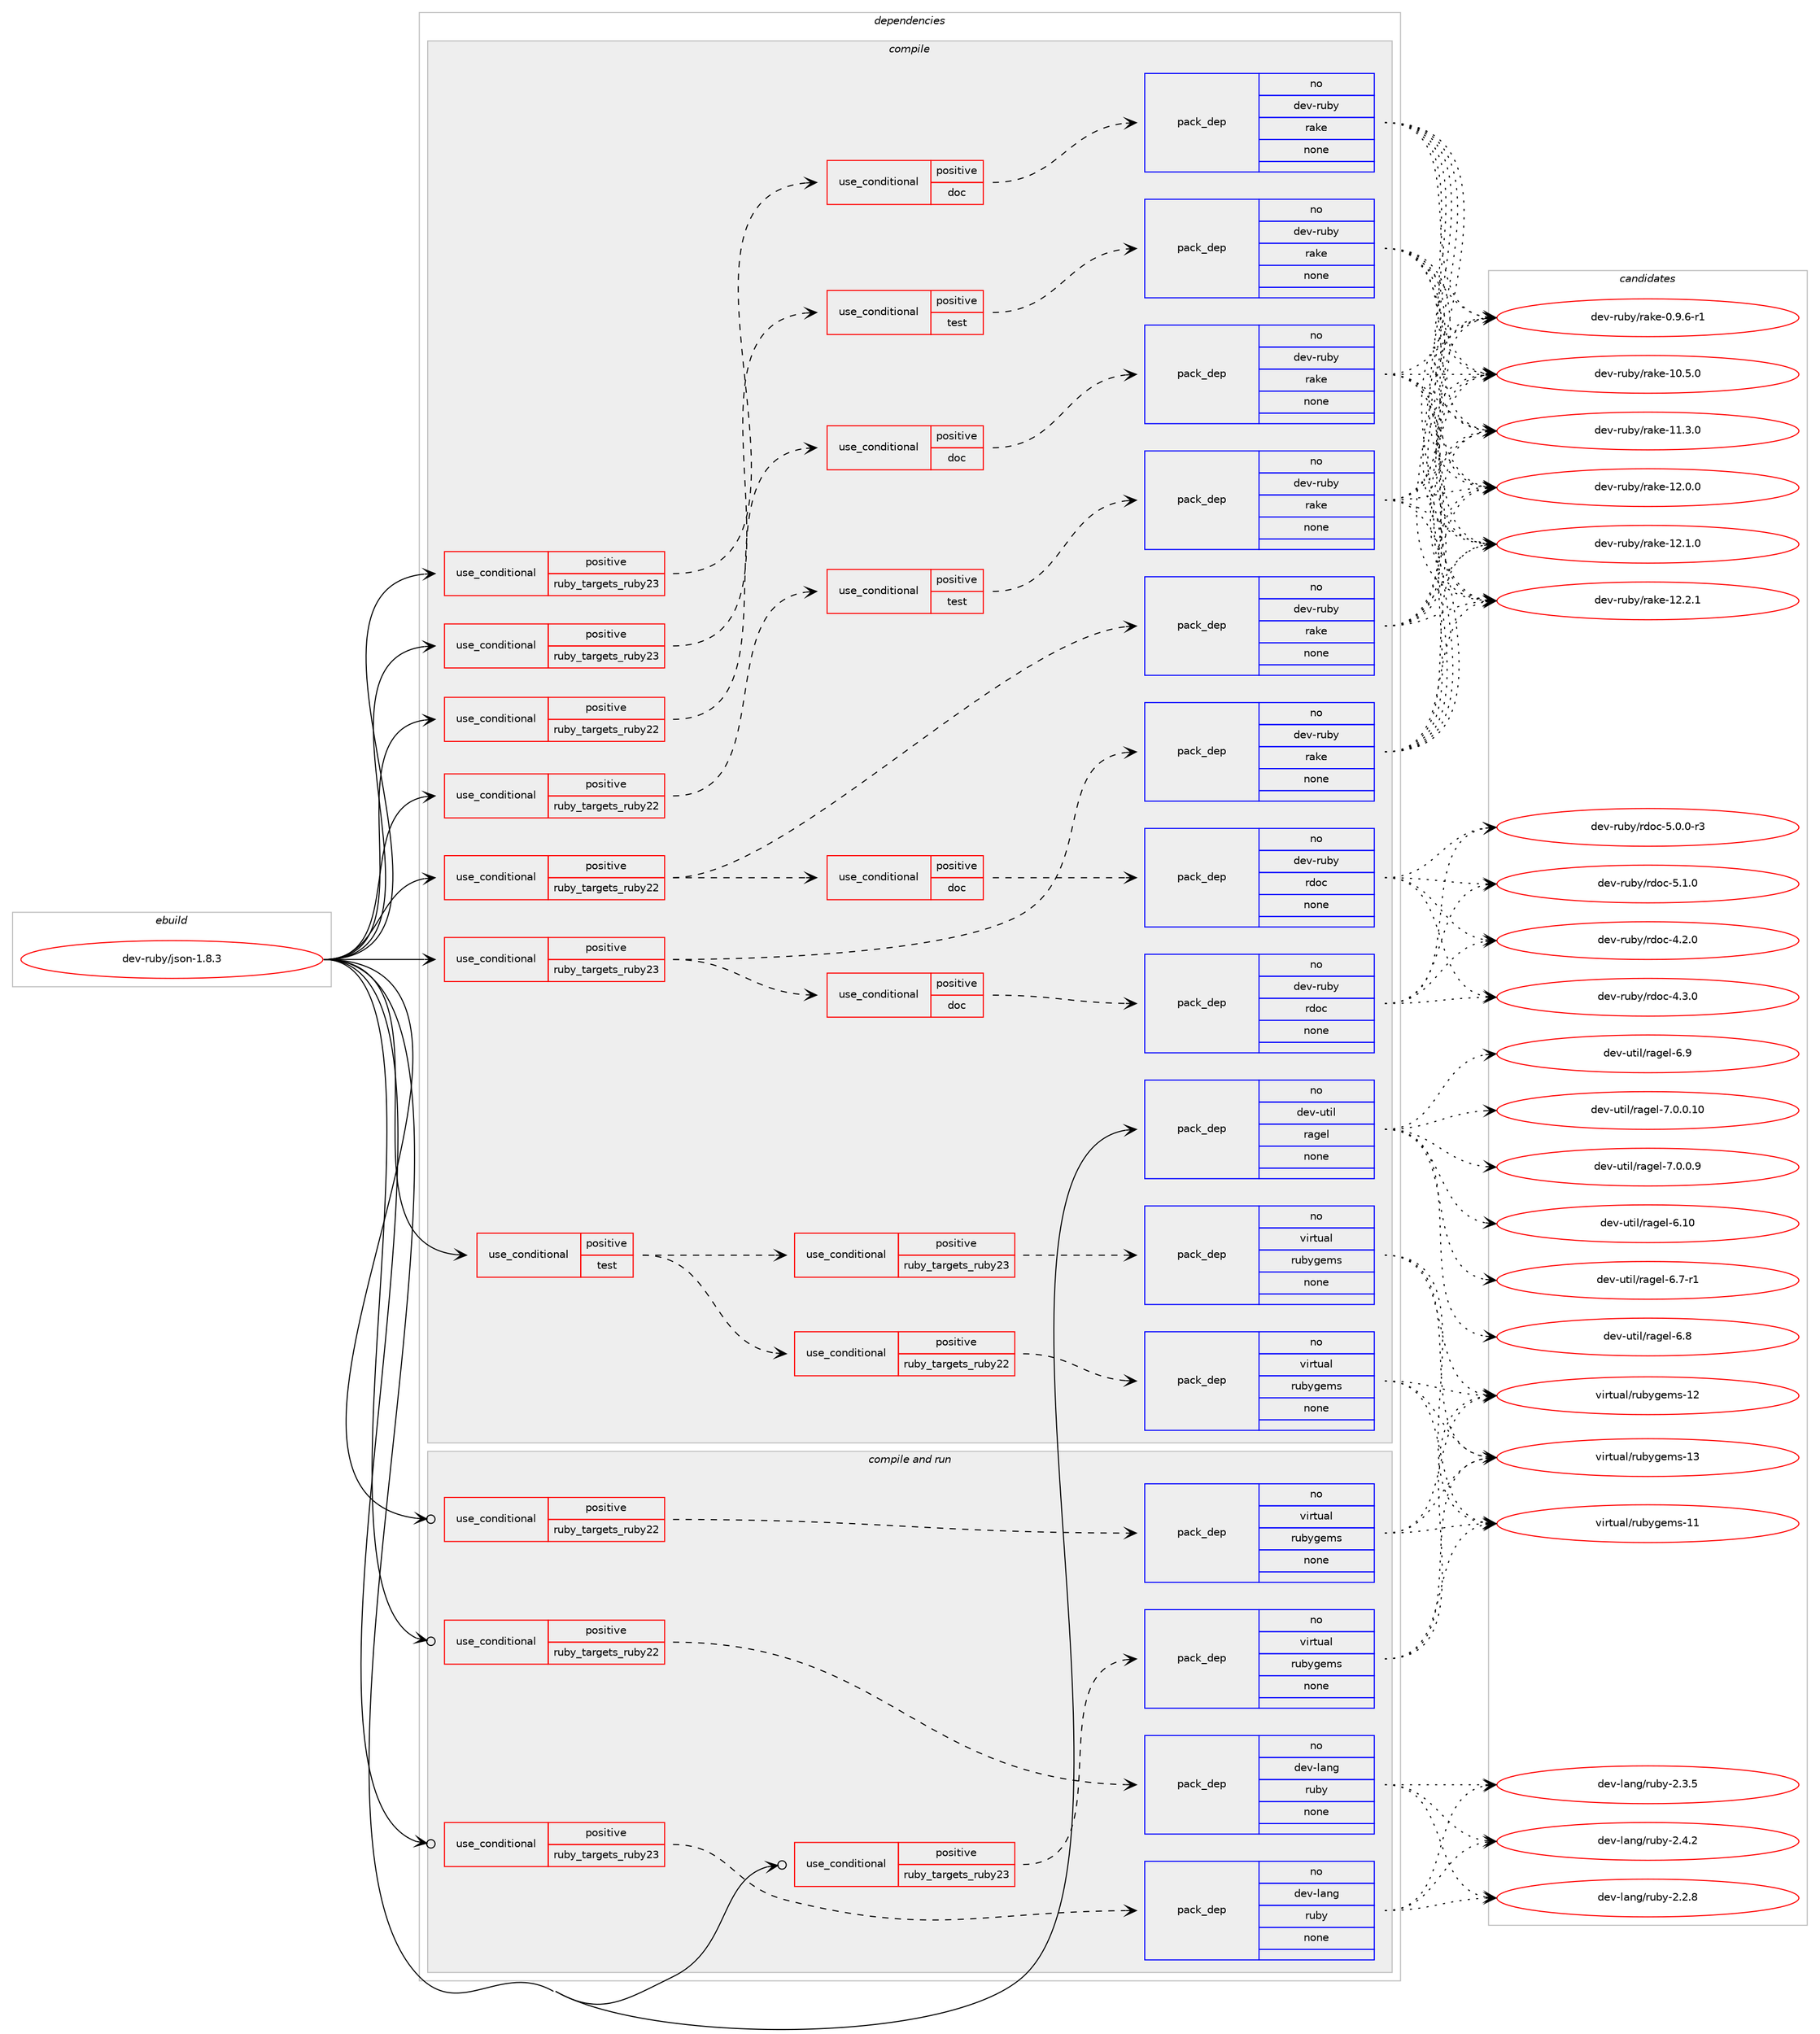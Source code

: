 digraph prolog {

# *************
# Graph options
# *************

newrank=true;
concentrate=true;
compound=true;
graph [rankdir=LR,fontname=Helvetica,fontsize=10,ranksep=1.5];#, ranksep=2.5, nodesep=0.2];
edge  [arrowhead=vee];
node  [fontname=Helvetica,fontsize=10];

# **********
# The ebuild
# **********

subgraph cluster_leftcol {
color=gray;
rank=same;
label=<<i>ebuild</i>>;
id [label="dev-ruby/json-1.8.3", color=red, width=4, href="../dev-ruby/json-1.8.3.svg"];
}

# ****************
# The dependencies
# ****************

subgraph cluster_midcol {
color=gray;
label=<<i>dependencies</i>>;
subgraph cluster_compile {
fillcolor="#eeeeee";
style=filled;
label=<<i>compile</i>>;
subgraph cond60067 {
dependency244650 [label=<<TABLE BORDER="0" CELLBORDER="1" CELLSPACING="0" CELLPADDING="4"><TR><TD ROWSPAN="3" CELLPADDING="10">use_conditional</TD></TR><TR><TD>positive</TD></TR><TR><TD>ruby_targets_ruby22</TD></TR></TABLE>>, shape=none, color=red];
subgraph cond60068 {
dependency244651 [label=<<TABLE BORDER="0" CELLBORDER="1" CELLSPACING="0" CELLPADDING="4"><TR><TD ROWSPAN="3" CELLPADDING="10">use_conditional</TD></TR><TR><TD>positive</TD></TR><TR><TD>doc</TD></TR></TABLE>>, shape=none, color=red];
subgraph pack180492 {
dependency244652 [label=<<TABLE BORDER="0" CELLBORDER="1" CELLSPACING="0" CELLPADDING="4" WIDTH="220"><TR><TD ROWSPAN="6" CELLPADDING="30">pack_dep</TD></TR><TR><TD WIDTH="110">no</TD></TR><TR><TD>dev-ruby</TD></TR><TR><TD>rake</TD></TR><TR><TD>none</TD></TR><TR><TD></TD></TR></TABLE>>, shape=none, color=blue];
}
dependency244651:e -> dependency244652:w [weight=20,style="dashed",arrowhead="vee"];
}
dependency244650:e -> dependency244651:w [weight=20,style="dashed",arrowhead="vee"];
}
id:e -> dependency244650:w [weight=20,style="solid",arrowhead="vee"];
subgraph cond60069 {
dependency244653 [label=<<TABLE BORDER="0" CELLBORDER="1" CELLSPACING="0" CELLPADDING="4"><TR><TD ROWSPAN="3" CELLPADDING="10">use_conditional</TD></TR><TR><TD>positive</TD></TR><TR><TD>ruby_targets_ruby22</TD></TR></TABLE>>, shape=none, color=red];
subgraph cond60070 {
dependency244654 [label=<<TABLE BORDER="0" CELLBORDER="1" CELLSPACING="0" CELLPADDING="4"><TR><TD ROWSPAN="3" CELLPADDING="10">use_conditional</TD></TR><TR><TD>positive</TD></TR><TR><TD>test</TD></TR></TABLE>>, shape=none, color=red];
subgraph pack180493 {
dependency244655 [label=<<TABLE BORDER="0" CELLBORDER="1" CELLSPACING="0" CELLPADDING="4" WIDTH="220"><TR><TD ROWSPAN="6" CELLPADDING="30">pack_dep</TD></TR><TR><TD WIDTH="110">no</TD></TR><TR><TD>dev-ruby</TD></TR><TR><TD>rake</TD></TR><TR><TD>none</TD></TR><TR><TD></TD></TR></TABLE>>, shape=none, color=blue];
}
dependency244654:e -> dependency244655:w [weight=20,style="dashed",arrowhead="vee"];
}
dependency244653:e -> dependency244654:w [weight=20,style="dashed",arrowhead="vee"];
}
id:e -> dependency244653:w [weight=20,style="solid",arrowhead="vee"];
subgraph cond60071 {
dependency244656 [label=<<TABLE BORDER="0" CELLBORDER="1" CELLSPACING="0" CELLPADDING="4"><TR><TD ROWSPAN="3" CELLPADDING="10">use_conditional</TD></TR><TR><TD>positive</TD></TR><TR><TD>ruby_targets_ruby22</TD></TR></TABLE>>, shape=none, color=red];
subgraph pack180494 {
dependency244657 [label=<<TABLE BORDER="0" CELLBORDER="1" CELLSPACING="0" CELLPADDING="4" WIDTH="220"><TR><TD ROWSPAN="6" CELLPADDING="30">pack_dep</TD></TR><TR><TD WIDTH="110">no</TD></TR><TR><TD>dev-ruby</TD></TR><TR><TD>rake</TD></TR><TR><TD>none</TD></TR><TR><TD></TD></TR></TABLE>>, shape=none, color=blue];
}
dependency244656:e -> dependency244657:w [weight=20,style="dashed",arrowhead="vee"];
subgraph cond60072 {
dependency244658 [label=<<TABLE BORDER="0" CELLBORDER="1" CELLSPACING="0" CELLPADDING="4"><TR><TD ROWSPAN="3" CELLPADDING="10">use_conditional</TD></TR><TR><TD>positive</TD></TR><TR><TD>doc</TD></TR></TABLE>>, shape=none, color=red];
subgraph pack180495 {
dependency244659 [label=<<TABLE BORDER="0" CELLBORDER="1" CELLSPACING="0" CELLPADDING="4" WIDTH="220"><TR><TD ROWSPAN="6" CELLPADDING="30">pack_dep</TD></TR><TR><TD WIDTH="110">no</TD></TR><TR><TD>dev-ruby</TD></TR><TR><TD>rdoc</TD></TR><TR><TD>none</TD></TR><TR><TD></TD></TR></TABLE>>, shape=none, color=blue];
}
dependency244658:e -> dependency244659:w [weight=20,style="dashed",arrowhead="vee"];
}
dependency244656:e -> dependency244658:w [weight=20,style="dashed",arrowhead="vee"];
}
id:e -> dependency244656:w [weight=20,style="solid",arrowhead="vee"];
subgraph cond60073 {
dependency244660 [label=<<TABLE BORDER="0" CELLBORDER="1" CELLSPACING="0" CELLPADDING="4"><TR><TD ROWSPAN="3" CELLPADDING="10">use_conditional</TD></TR><TR><TD>positive</TD></TR><TR><TD>ruby_targets_ruby23</TD></TR></TABLE>>, shape=none, color=red];
subgraph cond60074 {
dependency244661 [label=<<TABLE BORDER="0" CELLBORDER="1" CELLSPACING="0" CELLPADDING="4"><TR><TD ROWSPAN="3" CELLPADDING="10">use_conditional</TD></TR><TR><TD>positive</TD></TR><TR><TD>doc</TD></TR></TABLE>>, shape=none, color=red];
subgraph pack180496 {
dependency244662 [label=<<TABLE BORDER="0" CELLBORDER="1" CELLSPACING="0" CELLPADDING="4" WIDTH="220"><TR><TD ROWSPAN="6" CELLPADDING="30">pack_dep</TD></TR><TR><TD WIDTH="110">no</TD></TR><TR><TD>dev-ruby</TD></TR><TR><TD>rake</TD></TR><TR><TD>none</TD></TR><TR><TD></TD></TR></TABLE>>, shape=none, color=blue];
}
dependency244661:e -> dependency244662:w [weight=20,style="dashed",arrowhead="vee"];
}
dependency244660:e -> dependency244661:w [weight=20,style="dashed",arrowhead="vee"];
}
id:e -> dependency244660:w [weight=20,style="solid",arrowhead="vee"];
subgraph cond60075 {
dependency244663 [label=<<TABLE BORDER="0" CELLBORDER="1" CELLSPACING="0" CELLPADDING="4"><TR><TD ROWSPAN="3" CELLPADDING="10">use_conditional</TD></TR><TR><TD>positive</TD></TR><TR><TD>ruby_targets_ruby23</TD></TR></TABLE>>, shape=none, color=red];
subgraph cond60076 {
dependency244664 [label=<<TABLE BORDER="0" CELLBORDER="1" CELLSPACING="0" CELLPADDING="4"><TR><TD ROWSPAN="3" CELLPADDING="10">use_conditional</TD></TR><TR><TD>positive</TD></TR><TR><TD>test</TD></TR></TABLE>>, shape=none, color=red];
subgraph pack180497 {
dependency244665 [label=<<TABLE BORDER="0" CELLBORDER="1" CELLSPACING="0" CELLPADDING="4" WIDTH="220"><TR><TD ROWSPAN="6" CELLPADDING="30">pack_dep</TD></TR><TR><TD WIDTH="110">no</TD></TR><TR><TD>dev-ruby</TD></TR><TR><TD>rake</TD></TR><TR><TD>none</TD></TR><TR><TD></TD></TR></TABLE>>, shape=none, color=blue];
}
dependency244664:e -> dependency244665:w [weight=20,style="dashed",arrowhead="vee"];
}
dependency244663:e -> dependency244664:w [weight=20,style="dashed",arrowhead="vee"];
}
id:e -> dependency244663:w [weight=20,style="solid",arrowhead="vee"];
subgraph cond60077 {
dependency244666 [label=<<TABLE BORDER="0" CELLBORDER="1" CELLSPACING="0" CELLPADDING="4"><TR><TD ROWSPAN="3" CELLPADDING="10">use_conditional</TD></TR><TR><TD>positive</TD></TR><TR><TD>ruby_targets_ruby23</TD></TR></TABLE>>, shape=none, color=red];
subgraph pack180498 {
dependency244667 [label=<<TABLE BORDER="0" CELLBORDER="1" CELLSPACING="0" CELLPADDING="4" WIDTH="220"><TR><TD ROWSPAN="6" CELLPADDING="30">pack_dep</TD></TR><TR><TD WIDTH="110">no</TD></TR><TR><TD>dev-ruby</TD></TR><TR><TD>rake</TD></TR><TR><TD>none</TD></TR><TR><TD></TD></TR></TABLE>>, shape=none, color=blue];
}
dependency244666:e -> dependency244667:w [weight=20,style="dashed",arrowhead="vee"];
subgraph cond60078 {
dependency244668 [label=<<TABLE BORDER="0" CELLBORDER="1" CELLSPACING="0" CELLPADDING="4"><TR><TD ROWSPAN="3" CELLPADDING="10">use_conditional</TD></TR><TR><TD>positive</TD></TR><TR><TD>doc</TD></TR></TABLE>>, shape=none, color=red];
subgraph pack180499 {
dependency244669 [label=<<TABLE BORDER="0" CELLBORDER="1" CELLSPACING="0" CELLPADDING="4" WIDTH="220"><TR><TD ROWSPAN="6" CELLPADDING="30">pack_dep</TD></TR><TR><TD WIDTH="110">no</TD></TR><TR><TD>dev-ruby</TD></TR><TR><TD>rdoc</TD></TR><TR><TD>none</TD></TR><TR><TD></TD></TR></TABLE>>, shape=none, color=blue];
}
dependency244668:e -> dependency244669:w [weight=20,style="dashed",arrowhead="vee"];
}
dependency244666:e -> dependency244668:w [weight=20,style="dashed",arrowhead="vee"];
}
id:e -> dependency244666:w [weight=20,style="solid",arrowhead="vee"];
subgraph cond60079 {
dependency244670 [label=<<TABLE BORDER="0" CELLBORDER="1" CELLSPACING="0" CELLPADDING="4"><TR><TD ROWSPAN="3" CELLPADDING="10">use_conditional</TD></TR><TR><TD>positive</TD></TR><TR><TD>test</TD></TR></TABLE>>, shape=none, color=red];
subgraph cond60080 {
dependency244671 [label=<<TABLE BORDER="0" CELLBORDER="1" CELLSPACING="0" CELLPADDING="4"><TR><TD ROWSPAN="3" CELLPADDING="10">use_conditional</TD></TR><TR><TD>positive</TD></TR><TR><TD>ruby_targets_ruby22</TD></TR></TABLE>>, shape=none, color=red];
subgraph pack180500 {
dependency244672 [label=<<TABLE BORDER="0" CELLBORDER="1" CELLSPACING="0" CELLPADDING="4" WIDTH="220"><TR><TD ROWSPAN="6" CELLPADDING="30">pack_dep</TD></TR><TR><TD WIDTH="110">no</TD></TR><TR><TD>virtual</TD></TR><TR><TD>rubygems</TD></TR><TR><TD>none</TD></TR><TR><TD></TD></TR></TABLE>>, shape=none, color=blue];
}
dependency244671:e -> dependency244672:w [weight=20,style="dashed",arrowhead="vee"];
}
dependency244670:e -> dependency244671:w [weight=20,style="dashed",arrowhead="vee"];
subgraph cond60081 {
dependency244673 [label=<<TABLE BORDER="0" CELLBORDER="1" CELLSPACING="0" CELLPADDING="4"><TR><TD ROWSPAN="3" CELLPADDING="10">use_conditional</TD></TR><TR><TD>positive</TD></TR><TR><TD>ruby_targets_ruby23</TD></TR></TABLE>>, shape=none, color=red];
subgraph pack180501 {
dependency244674 [label=<<TABLE BORDER="0" CELLBORDER="1" CELLSPACING="0" CELLPADDING="4" WIDTH="220"><TR><TD ROWSPAN="6" CELLPADDING="30">pack_dep</TD></TR><TR><TD WIDTH="110">no</TD></TR><TR><TD>virtual</TD></TR><TR><TD>rubygems</TD></TR><TR><TD>none</TD></TR><TR><TD></TD></TR></TABLE>>, shape=none, color=blue];
}
dependency244673:e -> dependency244674:w [weight=20,style="dashed",arrowhead="vee"];
}
dependency244670:e -> dependency244673:w [weight=20,style="dashed",arrowhead="vee"];
}
id:e -> dependency244670:w [weight=20,style="solid",arrowhead="vee"];
subgraph pack180502 {
dependency244675 [label=<<TABLE BORDER="0" CELLBORDER="1" CELLSPACING="0" CELLPADDING="4" WIDTH="220"><TR><TD ROWSPAN="6" CELLPADDING="30">pack_dep</TD></TR><TR><TD WIDTH="110">no</TD></TR><TR><TD>dev-util</TD></TR><TR><TD>ragel</TD></TR><TR><TD>none</TD></TR><TR><TD></TD></TR></TABLE>>, shape=none, color=blue];
}
id:e -> dependency244675:w [weight=20,style="solid",arrowhead="vee"];
}
subgraph cluster_compileandrun {
fillcolor="#eeeeee";
style=filled;
label=<<i>compile and run</i>>;
subgraph cond60082 {
dependency244676 [label=<<TABLE BORDER="0" CELLBORDER="1" CELLSPACING="0" CELLPADDING="4"><TR><TD ROWSPAN="3" CELLPADDING="10">use_conditional</TD></TR><TR><TD>positive</TD></TR><TR><TD>ruby_targets_ruby22</TD></TR></TABLE>>, shape=none, color=red];
subgraph pack180503 {
dependency244677 [label=<<TABLE BORDER="0" CELLBORDER="1" CELLSPACING="0" CELLPADDING="4" WIDTH="220"><TR><TD ROWSPAN="6" CELLPADDING="30">pack_dep</TD></TR><TR><TD WIDTH="110">no</TD></TR><TR><TD>dev-lang</TD></TR><TR><TD>ruby</TD></TR><TR><TD>none</TD></TR><TR><TD></TD></TR></TABLE>>, shape=none, color=blue];
}
dependency244676:e -> dependency244677:w [weight=20,style="dashed",arrowhead="vee"];
}
id:e -> dependency244676:w [weight=20,style="solid",arrowhead="odotvee"];
subgraph cond60083 {
dependency244678 [label=<<TABLE BORDER="0" CELLBORDER="1" CELLSPACING="0" CELLPADDING="4"><TR><TD ROWSPAN="3" CELLPADDING="10">use_conditional</TD></TR><TR><TD>positive</TD></TR><TR><TD>ruby_targets_ruby22</TD></TR></TABLE>>, shape=none, color=red];
subgraph pack180504 {
dependency244679 [label=<<TABLE BORDER="0" CELLBORDER="1" CELLSPACING="0" CELLPADDING="4" WIDTH="220"><TR><TD ROWSPAN="6" CELLPADDING="30">pack_dep</TD></TR><TR><TD WIDTH="110">no</TD></TR><TR><TD>virtual</TD></TR><TR><TD>rubygems</TD></TR><TR><TD>none</TD></TR><TR><TD></TD></TR></TABLE>>, shape=none, color=blue];
}
dependency244678:e -> dependency244679:w [weight=20,style="dashed",arrowhead="vee"];
}
id:e -> dependency244678:w [weight=20,style="solid",arrowhead="odotvee"];
subgraph cond60084 {
dependency244680 [label=<<TABLE BORDER="0" CELLBORDER="1" CELLSPACING="0" CELLPADDING="4"><TR><TD ROWSPAN="3" CELLPADDING="10">use_conditional</TD></TR><TR><TD>positive</TD></TR><TR><TD>ruby_targets_ruby23</TD></TR></TABLE>>, shape=none, color=red];
subgraph pack180505 {
dependency244681 [label=<<TABLE BORDER="0" CELLBORDER="1" CELLSPACING="0" CELLPADDING="4" WIDTH="220"><TR><TD ROWSPAN="6" CELLPADDING="30">pack_dep</TD></TR><TR><TD WIDTH="110">no</TD></TR><TR><TD>dev-lang</TD></TR><TR><TD>ruby</TD></TR><TR><TD>none</TD></TR><TR><TD></TD></TR></TABLE>>, shape=none, color=blue];
}
dependency244680:e -> dependency244681:w [weight=20,style="dashed",arrowhead="vee"];
}
id:e -> dependency244680:w [weight=20,style="solid",arrowhead="odotvee"];
subgraph cond60085 {
dependency244682 [label=<<TABLE BORDER="0" CELLBORDER="1" CELLSPACING="0" CELLPADDING="4"><TR><TD ROWSPAN="3" CELLPADDING="10">use_conditional</TD></TR><TR><TD>positive</TD></TR><TR><TD>ruby_targets_ruby23</TD></TR></TABLE>>, shape=none, color=red];
subgraph pack180506 {
dependency244683 [label=<<TABLE BORDER="0" CELLBORDER="1" CELLSPACING="0" CELLPADDING="4" WIDTH="220"><TR><TD ROWSPAN="6" CELLPADDING="30">pack_dep</TD></TR><TR><TD WIDTH="110">no</TD></TR><TR><TD>virtual</TD></TR><TR><TD>rubygems</TD></TR><TR><TD>none</TD></TR><TR><TD></TD></TR></TABLE>>, shape=none, color=blue];
}
dependency244682:e -> dependency244683:w [weight=20,style="dashed",arrowhead="vee"];
}
id:e -> dependency244682:w [weight=20,style="solid",arrowhead="odotvee"];
}
subgraph cluster_run {
fillcolor="#eeeeee";
style=filled;
label=<<i>run</i>>;
}
}

# **************
# The candidates
# **************

subgraph cluster_choices {
rank=same;
color=gray;
label=<<i>candidates</i>>;

subgraph choice180492 {
color=black;
nodesep=1;
choice100101118451141179812147114971071014548465746544511449 [label="dev-ruby/rake-0.9.6-r1", color=red, width=4,href="../dev-ruby/rake-0.9.6-r1.svg"];
choice1001011184511411798121471149710710145494846534648 [label="dev-ruby/rake-10.5.0", color=red, width=4,href="../dev-ruby/rake-10.5.0.svg"];
choice1001011184511411798121471149710710145494946514648 [label="dev-ruby/rake-11.3.0", color=red, width=4,href="../dev-ruby/rake-11.3.0.svg"];
choice1001011184511411798121471149710710145495046484648 [label="dev-ruby/rake-12.0.0", color=red, width=4,href="../dev-ruby/rake-12.0.0.svg"];
choice1001011184511411798121471149710710145495046494648 [label="dev-ruby/rake-12.1.0", color=red, width=4,href="../dev-ruby/rake-12.1.0.svg"];
choice1001011184511411798121471149710710145495046504649 [label="dev-ruby/rake-12.2.1", color=red, width=4,href="../dev-ruby/rake-12.2.1.svg"];
dependency244652:e -> choice100101118451141179812147114971071014548465746544511449:w [style=dotted,weight="100"];
dependency244652:e -> choice1001011184511411798121471149710710145494846534648:w [style=dotted,weight="100"];
dependency244652:e -> choice1001011184511411798121471149710710145494946514648:w [style=dotted,weight="100"];
dependency244652:e -> choice1001011184511411798121471149710710145495046484648:w [style=dotted,weight="100"];
dependency244652:e -> choice1001011184511411798121471149710710145495046494648:w [style=dotted,weight="100"];
dependency244652:e -> choice1001011184511411798121471149710710145495046504649:w [style=dotted,weight="100"];
}
subgraph choice180493 {
color=black;
nodesep=1;
choice100101118451141179812147114971071014548465746544511449 [label="dev-ruby/rake-0.9.6-r1", color=red, width=4,href="../dev-ruby/rake-0.9.6-r1.svg"];
choice1001011184511411798121471149710710145494846534648 [label="dev-ruby/rake-10.5.0", color=red, width=4,href="../dev-ruby/rake-10.5.0.svg"];
choice1001011184511411798121471149710710145494946514648 [label="dev-ruby/rake-11.3.0", color=red, width=4,href="../dev-ruby/rake-11.3.0.svg"];
choice1001011184511411798121471149710710145495046484648 [label="dev-ruby/rake-12.0.0", color=red, width=4,href="../dev-ruby/rake-12.0.0.svg"];
choice1001011184511411798121471149710710145495046494648 [label="dev-ruby/rake-12.1.0", color=red, width=4,href="../dev-ruby/rake-12.1.0.svg"];
choice1001011184511411798121471149710710145495046504649 [label="dev-ruby/rake-12.2.1", color=red, width=4,href="../dev-ruby/rake-12.2.1.svg"];
dependency244655:e -> choice100101118451141179812147114971071014548465746544511449:w [style=dotted,weight="100"];
dependency244655:e -> choice1001011184511411798121471149710710145494846534648:w [style=dotted,weight="100"];
dependency244655:e -> choice1001011184511411798121471149710710145494946514648:w [style=dotted,weight="100"];
dependency244655:e -> choice1001011184511411798121471149710710145495046484648:w [style=dotted,weight="100"];
dependency244655:e -> choice1001011184511411798121471149710710145495046494648:w [style=dotted,weight="100"];
dependency244655:e -> choice1001011184511411798121471149710710145495046504649:w [style=dotted,weight="100"];
}
subgraph choice180494 {
color=black;
nodesep=1;
choice100101118451141179812147114971071014548465746544511449 [label="dev-ruby/rake-0.9.6-r1", color=red, width=4,href="../dev-ruby/rake-0.9.6-r1.svg"];
choice1001011184511411798121471149710710145494846534648 [label="dev-ruby/rake-10.5.0", color=red, width=4,href="../dev-ruby/rake-10.5.0.svg"];
choice1001011184511411798121471149710710145494946514648 [label="dev-ruby/rake-11.3.0", color=red, width=4,href="../dev-ruby/rake-11.3.0.svg"];
choice1001011184511411798121471149710710145495046484648 [label="dev-ruby/rake-12.0.0", color=red, width=4,href="../dev-ruby/rake-12.0.0.svg"];
choice1001011184511411798121471149710710145495046494648 [label="dev-ruby/rake-12.1.0", color=red, width=4,href="../dev-ruby/rake-12.1.0.svg"];
choice1001011184511411798121471149710710145495046504649 [label="dev-ruby/rake-12.2.1", color=red, width=4,href="../dev-ruby/rake-12.2.1.svg"];
dependency244657:e -> choice100101118451141179812147114971071014548465746544511449:w [style=dotted,weight="100"];
dependency244657:e -> choice1001011184511411798121471149710710145494846534648:w [style=dotted,weight="100"];
dependency244657:e -> choice1001011184511411798121471149710710145494946514648:w [style=dotted,weight="100"];
dependency244657:e -> choice1001011184511411798121471149710710145495046484648:w [style=dotted,weight="100"];
dependency244657:e -> choice1001011184511411798121471149710710145495046494648:w [style=dotted,weight="100"];
dependency244657:e -> choice1001011184511411798121471149710710145495046504649:w [style=dotted,weight="100"];
}
subgraph choice180495 {
color=black;
nodesep=1;
choice10010111845114117981214711410011199455246504648 [label="dev-ruby/rdoc-4.2.0", color=red, width=4,href="../dev-ruby/rdoc-4.2.0.svg"];
choice10010111845114117981214711410011199455246514648 [label="dev-ruby/rdoc-4.3.0", color=red, width=4,href="../dev-ruby/rdoc-4.3.0.svg"];
choice100101118451141179812147114100111994553464846484511451 [label="dev-ruby/rdoc-5.0.0-r3", color=red, width=4,href="../dev-ruby/rdoc-5.0.0-r3.svg"];
choice10010111845114117981214711410011199455346494648 [label="dev-ruby/rdoc-5.1.0", color=red, width=4,href="../dev-ruby/rdoc-5.1.0.svg"];
dependency244659:e -> choice10010111845114117981214711410011199455246504648:w [style=dotted,weight="100"];
dependency244659:e -> choice10010111845114117981214711410011199455246514648:w [style=dotted,weight="100"];
dependency244659:e -> choice100101118451141179812147114100111994553464846484511451:w [style=dotted,weight="100"];
dependency244659:e -> choice10010111845114117981214711410011199455346494648:w [style=dotted,weight="100"];
}
subgraph choice180496 {
color=black;
nodesep=1;
choice100101118451141179812147114971071014548465746544511449 [label="dev-ruby/rake-0.9.6-r1", color=red, width=4,href="../dev-ruby/rake-0.9.6-r1.svg"];
choice1001011184511411798121471149710710145494846534648 [label="dev-ruby/rake-10.5.0", color=red, width=4,href="../dev-ruby/rake-10.5.0.svg"];
choice1001011184511411798121471149710710145494946514648 [label="dev-ruby/rake-11.3.0", color=red, width=4,href="../dev-ruby/rake-11.3.0.svg"];
choice1001011184511411798121471149710710145495046484648 [label="dev-ruby/rake-12.0.0", color=red, width=4,href="../dev-ruby/rake-12.0.0.svg"];
choice1001011184511411798121471149710710145495046494648 [label="dev-ruby/rake-12.1.0", color=red, width=4,href="../dev-ruby/rake-12.1.0.svg"];
choice1001011184511411798121471149710710145495046504649 [label="dev-ruby/rake-12.2.1", color=red, width=4,href="../dev-ruby/rake-12.2.1.svg"];
dependency244662:e -> choice100101118451141179812147114971071014548465746544511449:w [style=dotted,weight="100"];
dependency244662:e -> choice1001011184511411798121471149710710145494846534648:w [style=dotted,weight="100"];
dependency244662:e -> choice1001011184511411798121471149710710145494946514648:w [style=dotted,weight="100"];
dependency244662:e -> choice1001011184511411798121471149710710145495046484648:w [style=dotted,weight="100"];
dependency244662:e -> choice1001011184511411798121471149710710145495046494648:w [style=dotted,weight="100"];
dependency244662:e -> choice1001011184511411798121471149710710145495046504649:w [style=dotted,weight="100"];
}
subgraph choice180497 {
color=black;
nodesep=1;
choice100101118451141179812147114971071014548465746544511449 [label="dev-ruby/rake-0.9.6-r1", color=red, width=4,href="../dev-ruby/rake-0.9.6-r1.svg"];
choice1001011184511411798121471149710710145494846534648 [label="dev-ruby/rake-10.5.0", color=red, width=4,href="../dev-ruby/rake-10.5.0.svg"];
choice1001011184511411798121471149710710145494946514648 [label="dev-ruby/rake-11.3.0", color=red, width=4,href="../dev-ruby/rake-11.3.0.svg"];
choice1001011184511411798121471149710710145495046484648 [label="dev-ruby/rake-12.0.0", color=red, width=4,href="../dev-ruby/rake-12.0.0.svg"];
choice1001011184511411798121471149710710145495046494648 [label="dev-ruby/rake-12.1.0", color=red, width=4,href="../dev-ruby/rake-12.1.0.svg"];
choice1001011184511411798121471149710710145495046504649 [label="dev-ruby/rake-12.2.1", color=red, width=4,href="../dev-ruby/rake-12.2.1.svg"];
dependency244665:e -> choice100101118451141179812147114971071014548465746544511449:w [style=dotted,weight="100"];
dependency244665:e -> choice1001011184511411798121471149710710145494846534648:w [style=dotted,weight="100"];
dependency244665:e -> choice1001011184511411798121471149710710145494946514648:w [style=dotted,weight="100"];
dependency244665:e -> choice1001011184511411798121471149710710145495046484648:w [style=dotted,weight="100"];
dependency244665:e -> choice1001011184511411798121471149710710145495046494648:w [style=dotted,weight="100"];
dependency244665:e -> choice1001011184511411798121471149710710145495046504649:w [style=dotted,weight="100"];
}
subgraph choice180498 {
color=black;
nodesep=1;
choice100101118451141179812147114971071014548465746544511449 [label="dev-ruby/rake-0.9.6-r1", color=red, width=4,href="../dev-ruby/rake-0.9.6-r1.svg"];
choice1001011184511411798121471149710710145494846534648 [label="dev-ruby/rake-10.5.0", color=red, width=4,href="../dev-ruby/rake-10.5.0.svg"];
choice1001011184511411798121471149710710145494946514648 [label="dev-ruby/rake-11.3.0", color=red, width=4,href="../dev-ruby/rake-11.3.0.svg"];
choice1001011184511411798121471149710710145495046484648 [label="dev-ruby/rake-12.0.0", color=red, width=4,href="../dev-ruby/rake-12.0.0.svg"];
choice1001011184511411798121471149710710145495046494648 [label="dev-ruby/rake-12.1.0", color=red, width=4,href="../dev-ruby/rake-12.1.0.svg"];
choice1001011184511411798121471149710710145495046504649 [label="dev-ruby/rake-12.2.1", color=red, width=4,href="../dev-ruby/rake-12.2.1.svg"];
dependency244667:e -> choice100101118451141179812147114971071014548465746544511449:w [style=dotted,weight="100"];
dependency244667:e -> choice1001011184511411798121471149710710145494846534648:w [style=dotted,weight="100"];
dependency244667:e -> choice1001011184511411798121471149710710145494946514648:w [style=dotted,weight="100"];
dependency244667:e -> choice1001011184511411798121471149710710145495046484648:w [style=dotted,weight="100"];
dependency244667:e -> choice1001011184511411798121471149710710145495046494648:w [style=dotted,weight="100"];
dependency244667:e -> choice1001011184511411798121471149710710145495046504649:w [style=dotted,weight="100"];
}
subgraph choice180499 {
color=black;
nodesep=1;
choice10010111845114117981214711410011199455246504648 [label="dev-ruby/rdoc-4.2.0", color=red, width=4,href="../dev-ruby/rdoc-4.2.0.svg"];
choice10010111845114117981214711410011199455246514648 [label="dev-ruby/rdoc-4.3.0", color=red, width=4,href="../dev-ruby/rdoc-4.3.0.svg"];
choice100101118451141179812147114100111994553464846484511451 [label="dev-ruby/rdoc-5.0.0-r3", color=red, width=4,href="../dev-ruby/rdoc-5.0.0-r3.svg"];
choice10010111845114117981214711410011199455346494648 [label="dev-ruby/rdoc-5.1.0", color=red, width=4,href="../dev-ruby/rdoc-5.1.0.svg"];
dependency244669:e -> choice10010111845114117981214711410011199455246504648:w [style=dotted,weight="100"];
dependency244669:e -> choice10010111845114117981214711410011199455246514648:w [style=dotted,weight="100"];
dependency244669:e -> choice100101118451141179812147114100111994553464846484511451:w [style=dotted,weight="100"];
dependency244669:e -> choice10010111845114117981214711410011199455346494648:w [style=dotted,weight="100"];
}
subgraph choice180500 {
color=black;
nodesep=1;
choice118105114116117971084711411798121103101109115454949 [label="virtual/rubygems-11", color=red, width=4,href="../virtual/rubygems-11.svg"];
choice118105114116117971084711411798121103101109115454950 [label="virtual/rubygems-12", color=red, width=4,href="../virtual/rubygems-12.svg"];
choice118105114116117971084711411798121103101109115454951 [label="virtual/rubygems-13", color=red, width=4,href="../virtual/rubygems-13.svg"];
dependency244672:e -> choice118105114116117971084711411798121103101109115454949:w [style=dotted,weight="100"];
dependency244672:e -> choice118105114116117971084711411798121103101109115454950:w [style=dotted,weight="100"];
dependency244672:e -> choice118105114116117971084711411798121103101109115454951:w [style=dotted,weight="100"];
}
subgraph choice180501 {
color=black;
nodesep=1;
choice118105114116117971084711411798121103101109115454949 [label="virtual/rubygems-11", color=red, width=4,href="../virtual/rubygems-11.svg"];
choice118105114116117971084711411798121103101109115454950 [label="virtual/rubygems-12", color=red, width=4,href="../virtual/rubygems-12.svg"];
choice118105114116117971084711411798121103101109115454951 [label="virtual/rubygems-13", color=red, width=4,href="../virtual/rubygems-13.svg"];
dependency244674:e -> choice118105114116117971084711411798121103101109115454949:w [style=dotted,weight="100"];
dependency244674:e -> choice118105114116117971084711411798121103101109115454950:w [style=dotted,weight="100"];
dependency244674:e -> choice118105114116117971084711411798121103101109115454951:w [style=dotted,weight="100"];
}
subgraph choice180502 {
color=black;
nodesep=1;
choice1001011184511711610510847114971031011084554464948 [label="dev-util/ragel-6.10", color=red, width=4,href="../dev-util/ragel-6.10.svg"];
choice100101118451171161051084711497103101108455446554511449 [label="dev-util/ragel-6.7-r1", color=red, width=4,href="../dev-util/ragel-6.7-r1.svg"];
choice10010111845117116105108471149710310110845544656 [label="dev-util/ragel-6.8", color=red, width=4,href="../dev-util/ragel-6.8.svg"];
choice10010111845117116105108471149710310110845544657 [label="dev-util/ragel-6.9", color=red, width=4,href="../dev-util/ragel-6.9.svg"];
choice100101118451171161051084711497103101108455546484648464948 [label="dev-util/ragel-7.0.0.10", color=red, width=4,href="../dev-util/ragel-7.0.0.10.svg"];
choice1001011184511711610510847114971031011084555464846484657 [label="dev-util/ragel-7.0.0.9", color=red, width=4,href="../dev-util/ragel-7.0.0.9.svg"];
dependency244675:e -> choice1001011184511711610510847114971031011084554464948:w [style=dotted,weight="100"];
dependency244675:e -> choice100101118451171161051084711497103101108455446554511449:w [style=dotted,weight="100"];
dependency244675:e -> choice10010111845117116105108471149710310110845544656:w [style=dotted,weight="100"];
dependency244675:e -> choice10010111845117116105108471149710310110845544657:w [style=dotted,weight="100"];
dependency244675:e -> choice100101118451171161051084711497103101108455546484648464948:w [style=dotted,weight="100"];
dependency244675:e -> choice1001011184511711610510847114971031011084555464846484657:w [style=dotted,weight="100"];
}
subgraph choice180503 {
color=black;
nodesep=1;
choice10010111845108971101034711411798121455046504656 [label="dev-lang/ruby-2.2.8", color=red, width=4,href="../dev-lang/ruby-2.2.8.svg"];
choice10010111845108971101034711411798121455046514653 [label="dev-lang/ruby-2.3.5", color=red, width=4,href="../dev-lang/ruby-2.3.5.svg"];
choice10010111845108971101034711411798121455046524650 [label="dev-lang/ruby-2.4.2", color=red, width=4,href="../dev-lang/ruby-2.4.2.svg"];
dependency244677:e -> choice10010111845108971101034711411798121455046504656:w [style=dotted,weight="100"];
dependency244677:e -> choice10010111845108971101034711411798121455046514653:w [style=dotted,weight="100"];
dependency244677:e -> choice10010111845108971101034711411798121455046524650:w [style=dotted,weight="100"];
}
subgraph choice180504 {
color=black;
nodesep=1;
choice118105114116117971084711411798121103101109115454949 [label="virtual/rubygems-11", color=red, width=4,href="../virtual/rubygems-11.svg"];
choice118105114116117971084711411798121103101109115454950 [label="virtual/rubygems-12", color=red, width=4,href="../virtual/rubygems-12.svg"];
choice118105114116117971084711411798121103101109115454951 [label="virtual/rubygems-13", color=red, width=4,href="../virtual/rubygems-13.svg"];
dependency244679:e -> choice118105114116117971084711411798121103101109115454949:w [style=dotted,weight="100"];
dependency244679:e -> choice118105114116117971084711411798121103101109115454950:w [style=dotted,weight="100"];
dependency244679:e -> choice118105114116117971084711411798121103101109115454951:w [style=dotted,weight="100"];
}
subgraph choice180505 {
color=black;
nodesep=1;
choice10010111845108971101034711411798121455046504656 [label="dev-lang/ruby-2.2.8", color=red, width=4,href="../dev-lang/ruby-2.2.8.svg"];
choice10010111845108971101034711411798121455046514653 [label="dev-lang/ruby-2.3.5", color=red, width=4,href="../dev-lang/ruby-2.3.5.svg"];
choice10010111845108971101034711411798121455046524650 [label="dev-lang/ruby-2.4.2", color=red, width=4,href="../dev-lang/ruby-2.4.2.svg"];
dependency244681:e -> choice10010111845108971101034711411798121455046504656:w [style=dotted,weight="100"];
dependency244681:e -> choice10010111845108971101034711411798121455046514653:w [style=dotted,weight="100"];
dependency244681:e -> choice10010111845108971101034711411798121455046524650:w [style=dotted,weight="100"];
}
subgraph choice180506 {
color=black;
nodesep=1;
choice118105114116117971084711411798121103101109115454949 [label="virtual/rubygems-11", color=red, width=4,href="../virtual/rubygems-11.svg"];
choice118105114116117971084711411798121103101109115454950 [label="virtual/rubygems-12", color=red, width=4,href="../virtual/rubygems-12.svg"];
choice118105114116117971084711411798121103101109115454951 [label="virtual/rubygems-13", color=red, width=4,href="../virtual/rubygems-13.svg"];
dependency244683:e -> choice118105114116117971084711411798121103101109115454949:w [style=dotted,weight="100"];
dependency244683:e -> choice118105114116117971084711411798121103101109115454950:w [style=dotted,weight="100"];
dependency244683:e -> choice118105114116117971084711411798121103101109115454951:w [style=dotted,weight="100"];
}
}

}
